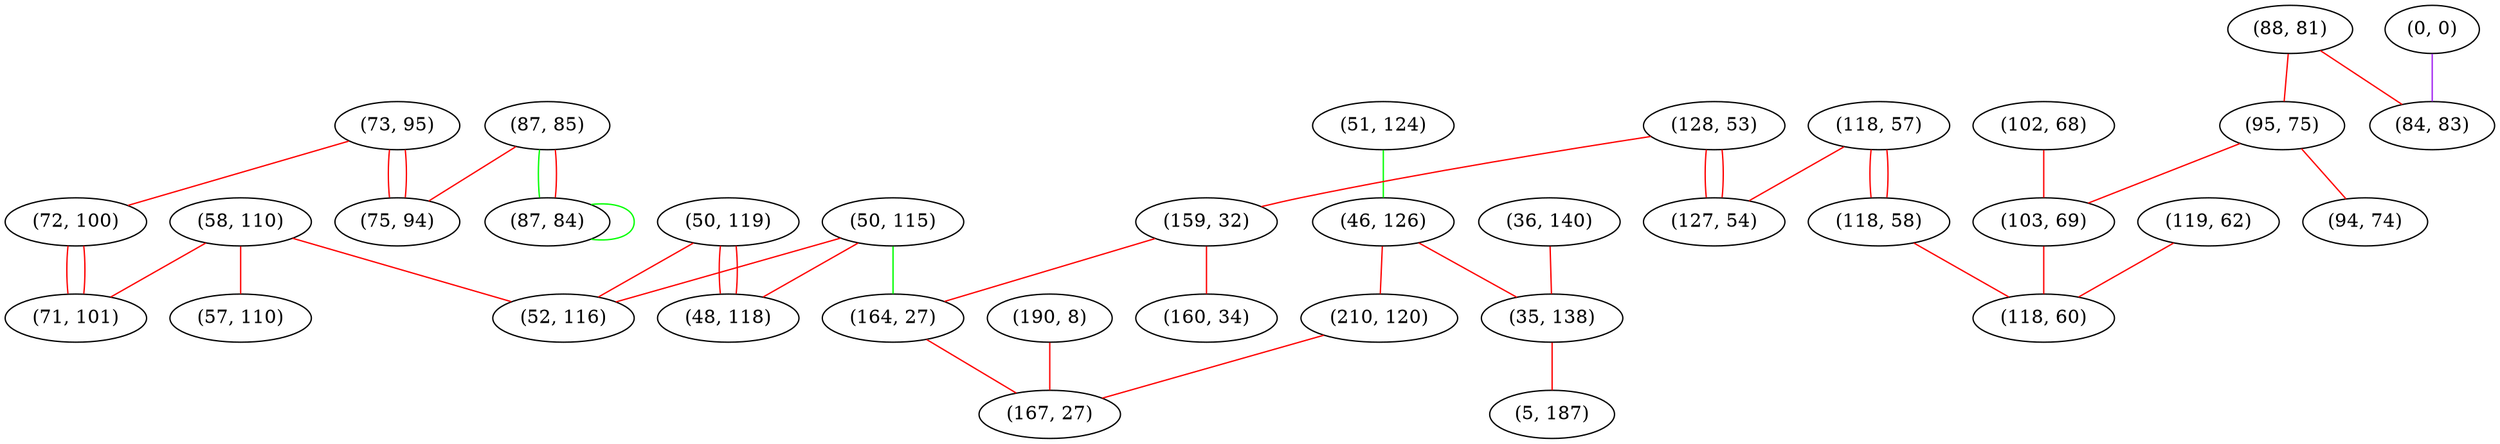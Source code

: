 graph "" {
"(58, 110)";
"(51, 124)";
"(46, 126)";
"(88, 81)";
"(73, 95)";
"(87, 85)";
"(0, 0)";
"(50, 115)";
"(128, 53)";
"(159, 32)";
"(72, 100)";
"(50, 119)";
"(36, 140)";
"(118, 57)";
"(210, 120)";
"(190, 8)";
"(164, 27)";
"(48, 118)";
"(127, 54)";
"(71, 101)";
"(160, 34)";
"(95, 75)";
"(118, 58)";
"(75, 94)";
"(35, 138)";
"(52, 116)";
"(87, 84)";
"(94, 74)";
"(57, 110)";
"(84, 83)";
"(5, 187)";
"(102, 68)";
"(119, 62)";
"(167, 27)";
"(103, 69)";
"(118, 60)";
"(58, 110)" -- "(52, 116)"  [color=red, key=0, weight=1];
"(58, 110)" -- "(57, 110)"  [color=red, key=0, weight=1];
"(58, 110)" -- "(71, 101)"  [color=red, key=0, weight=1];
"(51, 124)" -- "(46, 126)"  [color=green, key=0, weight=2];
"(46, 126)" -- "(210, 120)"  [color=red, key=0, weight=1];
"(46, 126)" -- "(35, 138)"  [color=red, key=0, weight=1];
"(88, 81)" -- "(95, 75)"  [color=red, key=0, weight=1];
"(88, 81)" -- "(84, 83)"  [color=red, key=0, weight=1];
"(73, 95)" -- "(75, 94)"  [color=red, key=0, weight=1];
"(73, 95)" -- "(75, 94)"  [color=red, key=1, weight=1];
"(73, 95)" -- "(72, 100)"  [color=red, key=0, weight=1];
"(87, 85)" -- "(87, 84)"  [color=green, key=0, weight=2];
"(87, 85)" -- "(87, 84)"  [color=red, key=1, weight=1];
"(87, 85)" -- "(75, 94)"  [color=red, key=0, weight=1];
"(0, 0)" -- "(84, 83)"  [color=purple, key=0, weight=4];
"(50, 115)" -- "(48, 118)"  [color=red, key=0, weight=1];
"(50, 115)" -- "(52, 116)"  [color=red, key=0, weight=1];
"(50, 115)" -- "(164, 27)"  [color=green, key=0, weight=2];
"(128, 53)" -- "(127, 54)"  [color=red, key=0, weight=1];
"(128, 53)" -- "(127, 54)"  [color=red, key=1, weight=1];
"(128, 53)" -- "(159, 32)"  [color=red, key=0, weight=1];
"(159, 32)" -- "(160, 34)"  [color=red, key=0, weight=1];
"(159, 32)" -- "(164, 27)"  [color=red, key=0, weight=1];
"(72, 100)" -- "(71, 101)"  [color=red, key=0, weight=1];
"(72, 100)" -- "(71, 101)"  [color=red, key=1, weight=1];
"(50, 119)" -- "(48, 118)"  [color=red, key=0, weight=1];
"(50, 119)" -- "(48, 118)"  [color=red, key=1, weight=1];
"(50, 119)" -- "(52, 116)"  [color=red, key=0, weight=1];
"(36, 140)" -- "(35, 138)"  [color=red, key=0, weight=1];
"(118, 57)" -- "(127, 54)"  [color=red, key=0, weight=1];
"(118, 57)" -- "(118, 58)"  [color=red, key=0, weight=1];
"(118, 57)" -- "(118, 58)"  [color=red, key=1, weight=1];
"(210, 120)" -- "(167, 27)"  [color=red, key=0, weight=1];
"(190, 8)" -- "(167, 27)"  [color=red, key=0, weight=1];
"(164, 27)" -- "(167, 27)"  [color=red, key=0, weight=1];
"(95, 75)" -- "(103, 69)"  [color=red, key=0, weight=1];
"(95, 75)" -- "(94, 74)"  [color=red, key=0, weight=1];
"(118, 58)" -- "(118, 60)"  [color=red, key=0, weight=1];
"(35, 138)" -- "(5, 187)"  [color=red, key=0, weight=1];
"(87, 84)" -- "(87, 84)"  [color=green, key=0, weight=2];
"(102, 68)" -- "(103, 69)"  [color=red, key=0, weight=1];
"(119, 62)" -- "(118, 60)"  [color=red, key=0, weight=1];
"(103, 69)" -- "(118, 60)"  [color=red, key=0, weight=1];
}
